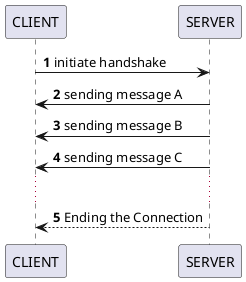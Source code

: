 @startuml SSE Flow

autonumber
participant CLIENT
participant SERVER

CLIENT -> SERVER : initiate handshake
SERVER -> CLIENT : sending message A
SERVER -> CLIENT : sending message B
SERVER -> CLIENT : sending message C
...
SERVER --> CLIENT : Ending the Connection

@enduml